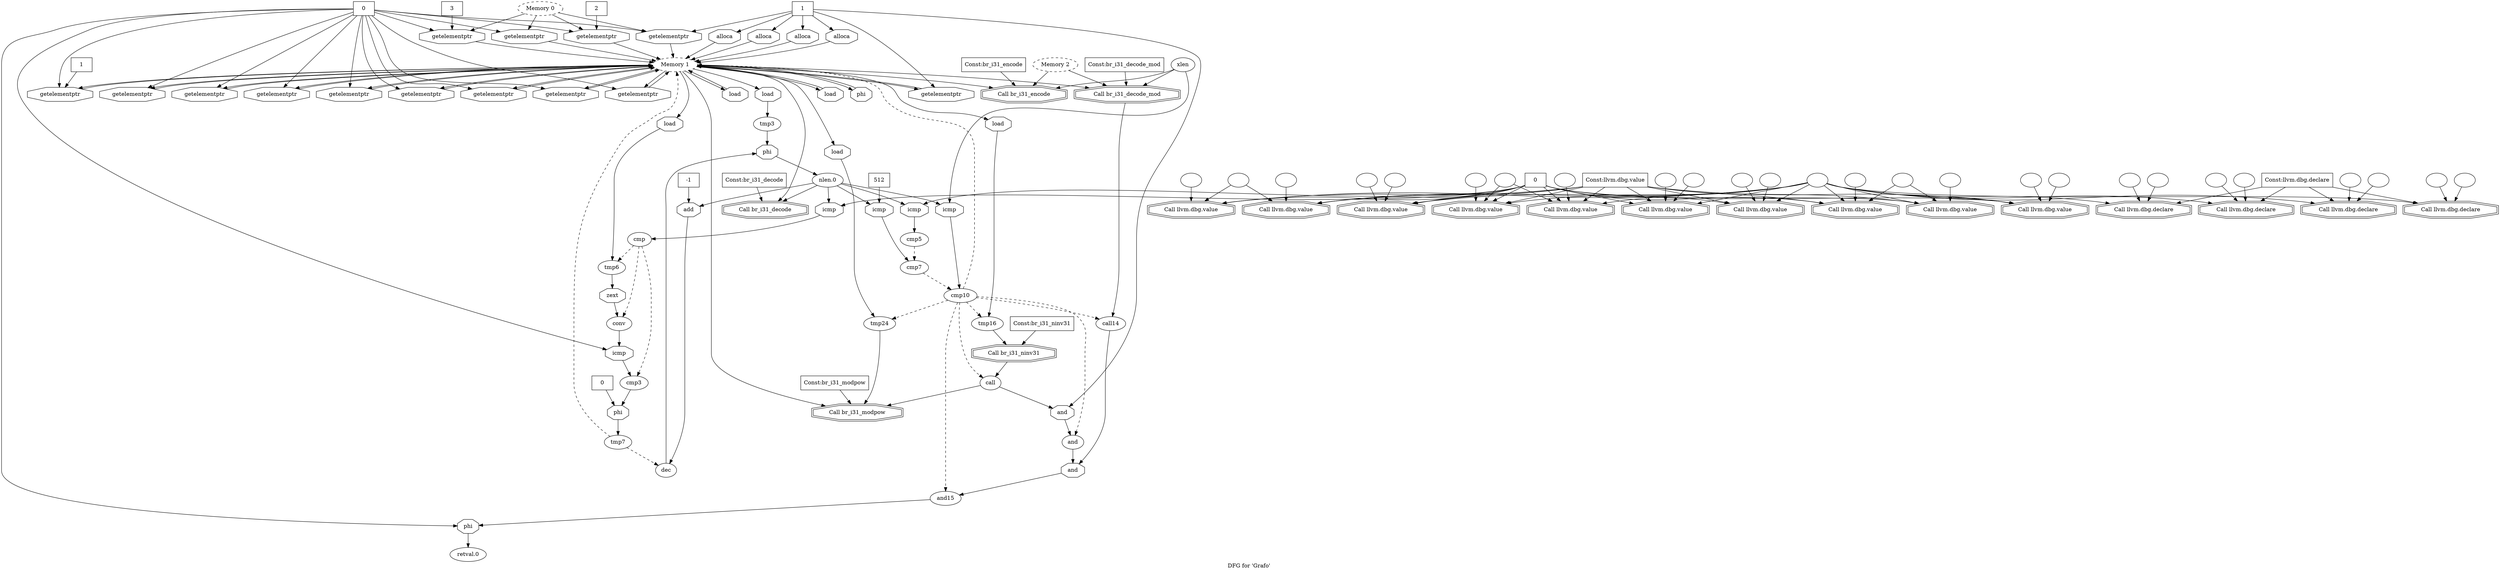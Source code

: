 digraph "DFG for 'Grafo'  "{
label="DFG for 'Grafo' ";
node_1[shape=octagon,style=solid,label="alloca"]
node_0[shape=ellipse,style=dashed,label="Memory 1"]
"node_1"->"node_0"
node_34[shape=octagon,style=solid,label="load"]
"node_0"->"node_34"
node_40[shape=octagon,style=solid,label="load"]
"node_0"->"node_40"
node_44[shape=octagon,style=solid,label="phi"]
"node_0"->"node_44"
node_45[shape=octagon,style=solid,label="getelementptr"]
"node_0"->"node_45"
node_54[shape=octagon,style=solid,label="load"]
"node_0"->"node_54"
node_74[shape=octagon,style=solid,label="getelementptr"]
"node_0"->"node_74"
node_75[shape=doubleoctagon,style=solid,label="Call br_i31_decode"]
"node_0"->"node_75"
node_77[shape=octagon,style=solid,label="getelementptr"]
"node_0"->"node_77"
node_80[shape=octagon,style=solid,label="load"]
"node_0"->"node_80"
node_92[shape=octagon,style=solid,label="getelementptr"]
"node_0"->"node_92"
node_93[shape=octagon,style=solid,label="getelementptr"]
"node_0"->"node_93"
node_95[shape=doubleoctagon,style=solid,label="Call br_i31_decode_mod"]
"node_0"->"node_95"
node_102[shape=octagon,style=solid,label="getelementptr"]
"node_0"->"node_102"
node_105[shape=octagon,style=solid,label="load"]
"node_0"->"node_105"
node_109[shape=octagon,style=solid,label="load"]
"node_0"->"node_109"
node_110[shape=octagon,style=solid,label="getelementptr"]
"node_0"->"node_110"
node_111[shape=octagon,style=solid,label="getelementptr"]
"node_0"->"node_111"
node_112[shape=octagon,style=solid,label="getelementptr"]
"node_0"->"node_112"
node_113[shape=doubleoctagon,style=solid,label="Call br_i31_modpow"]
"node_0"->"node_113"
node_115[shape=octagon,style=solid,label="getelementptr"]
"node_0"->"node_115"
node_116[shape=doubleoctagon,style=solid,label="Call br_i31_encode"]
"node_0"->"node_116"
node_3[shape=octagon,style=solid,label="alloca"]
"node_3"->"node_0"
node_2[shape=box,style=solid,label="1"]
"node_2"->"node_1"
"node_2"->"node_3"
node_88[shape=octagon,style=solid,label="and"]
"node_2"->"node_88"
node_5[shape=octagon,style=solid,label="alloca"]
"node_2"->"node_5"
node_4[shape=octagon,style=solid,label="alloca"]
"node_2"->"node_4"
node_38[shape=octagon,style=solid,label="getelementptr"]
"node_2"->"node_38"
"node_2"->"node_45"
node_8[shape=box,style=solid,label="0"]
node_12[shape=doubleoctagon,style=solid,label="Call llvm.dbg.value"]
"node_8"->"node_12"
node_15[shape=doubleoctagon,style=solid,label="Call llvm.dbg.value"]
"node_8"->"node_15"
node_6[shape=doubleoctagon,style=solid,label="Call llvm.dbg.value"]
"node_8"->"node_6"
node_35[shape=doubleoctagon,style=solid,label="Call llvm.dbg.value"]
"node_8"->"node_35"
node_41[shape=doubleoctagon,style=solid,label="Call llvm.dbg.value"]
"node_8"->"node_41"
node_52[shape=octagon,style=solid,label="icmp"]
"node_8"->"node_52"
node_62[shape=doubleoctagon,style=solid,label="Call llvm.dbg.value"]
"node_8"->"node_62"
node_64[shape=doubleoctagon,style=solid,label="Call llvm.dbg.value"]
"node_8"->"node_64"
node_67[shape=octagon,style=solid,label="icmp"]
"node_8"->"node_67"
node_84[shape=doubleoctagon,style=solid,label="Call llvm.dbg.value"]
"node_8"->"node_84"
node_89[shape=doubleoctagon,style=solid,label="Call llvm.dbg.value"]
"node_8"->"node_89"
node_100[shape=doubleoctagon,style=solid,label="Call llvm.dbg.value"]
"node_8"->"node_100"
node_9[shape=ellipse,style=solid,label=""]
"node_9"->"node_6"
node_10[shape=ellipse,style=solid,label=""]
"node_10"->"node_12"
"node_10"->"node_15"
"node_10"->"node_6"
node_18[shape=doubleoctagon,style=solid,label="Call llvm.dbg.declare"]
"node_10"->"node_18"
node_22[shape=doubleoctagon,style=solid,label="Call llvm.dbg.declare"]
"node_10"->"node_22"
node_25[shape=doubleoctagon,style=solid,label="Call llvm.dbg.declare"]
"node_10"->"node_25"
node_28[shape=doubleoctagon,style=solid,label="Call llvm.dbg.declare"]
"node_10"->"node_28"
"node_10"->"node_35"
"node_10"->"node_41"
"node_10"->"node_62"
"node_10"->"node_64"
"node_10"->"node_84"
"node_10"->"node_89"
"node_10"->"node_100"
node_11[shape=box,style=solid,label="Const:llvm.dbg.value"]
"node_11"->"node_12"
"node_11"->"node_15"
"node_11"->"node_6"
"node_11"->"node_35"
"node_11"->"node_41"
"node_11"->"node_62"
"node_11"->"node_64"
"node_11"->"node_84"
"node_11"->"node_89"
"node_11"->"node_100"
node_13[shape=ellipse,style=solid,label=""]
"node_13"->"node_12"
node_14[shape=ellipse,style=solid,label=""]
"node_14"->"node_12"
node_7[shape=ellipse,style=solid,label=""]
"node_7"->"node_6"
node_87[shape=ellipse,style=solid,label="and"]
node_99[shape=octagon,style=solid,label="and"]
"node_87"->"node_99"
"node_88"->"node_87"
"node_5"->"node_0"
node_107[shape=box,style=solid,label="3"]
node_106[shape=octagon,style=solid,label="getelementptr"]
"node_107"->"node_106"
node_108[shape=ellipse,style=solid,label="tmp24"]
"node_108"->"node_113"
"node_4"->"node_0"
node_16[shape=ellipse,style=solid,label=""]
"node_16"->"node_15"
node_17[shape=ellipse,style=solid,label=""]
"node_17"->"node_15"
node_19[shape=ellipse,style=solid,label=""]
"node_19"->"node_18"
node_20[shape=ellipse,style=solid,label=""]
"node_20"->"node_18"
node_21[shape=box,style=solid,label="Const:llvm.dbg.declare"]
"node_21"->"node_18"
"node_21"->"node_22"
"node_21"->"node_25"
"node_21"->"node_28"
node_23[shape=ellipse,style=solid,label=""]
"node_23"->"node_22"
node_24[shape=ellipse,style=solid,label=""]
"node_24"->"node_22"
node_26[shape=ellipse,style=solid,label=""]
"node_26"->"node_25"
node_27[shape=ellipse,style=solid,label=""]
"node_27"->"node_25"
node_29[shape=ellipse,style=solid,label=""]
"node_29"->"node_28"
node_30[shape=ellipse,style=solid,label=""]
"node_30"->"node_28"
node_31[shape=octagon,style=solid,label="getelementptr"]
"node_31"->"node_0"
node_32[shape=ellipse,style=dashed,label="Memory 0"]
"node_32"->"node_31"
"node_32"->"node_38"
node_103[shape=octagon,style=solid,label="getelementptr"]
"node_32"->"node_103"
"node_32"->"node_106"
node_33[shape=box,style=solid,label="0"]
"node_33"->"node_31"
"node_33"->"node_38"
node_58[shape=octagon,style=solid,label="icmp"]
"node_33"->"node_58"
"node_33"->"node_74"
"node_33"->"node_77"
"node_33"->"node_92"
"node_33"->"node_93"
"node_33"->"node_102"
"node_33"->"node_103"
"node_33"->"node_106"
"node_33"->"node_110"
"node_33"->"node_111"
"node_33"->"node_112"
"node_33"->"node_115"
node_119[shape=octagon,style=solid,label="phi"]
"node_33"->"node_119"
"node_34"->"node_0"
node_36[shape=ellipse,style=solid,label=""]
"node_36"->"node_35"
node_37[shape=ellipse,style=solid,label=""]
"node_37"->"node_35"
"node_37"->"node_62"
"node_38"->"node_0"
node_39[shape=ellipse,style=solid,label="tmp3"]
node_47[shape=octagon,style=solid,label="phi"]
"node_39"->"node_47"
"node_40"->"node_39"
node_42[shape=ellipse,style=solid,label=""]
"node_42"->"node_41"
node_43[shape=ellipse,style=solid,label=""]
"node_43"->"node_41"
"node_43"->"node_64"
"node_44"->"node_0"
"node_45"->"node_0"
node_46[shape=ellipse,style=solid,label="nlen.0"]
node_49[shape=octagon,style=solid,label="add"]
"node_46"->"node_49"
"node_46"->"node_52"
"node_46"->"node_67"
node_69[shape=octagon,style=solid,label="icmp"]
"node_46"->"node_69"
node_72[shape=octagon,style=solid,label="icmp"]
"node_46"->"node_72"
"node_46"->"node_75"
"node_47"->"node_46"
node_48[shape=ellipse,style=solid,label="dec"]
"node_48"->"node_47"
"node_49"->"node_48"
node_50[shape=box,style=solid,label="-1"]
"node_50"->"node_49"
node_51[shape=ellipse,style=solid,label="cmp"]
node_53[shape=ellipse,style=solid,label="tmp6"]
"node_51"->"node_53" [style=dashed]
node_55[shape=ellipse,style=solid,label="conv"]
"node_51"->"node_55" [style=dashed]
node_57[shape=ellipse,style=solid,label="cmp3"]
"node_51"->"node_57" [style=dashed]
"node_52"->"node_51"
node_56[shape=octagon,style=solid,label="zext"]
"node_53"->"node_56"
"node_54"->"node_53"
"node_55"->"node_58"
"node_56"->"node_55"
node_60[shape=octagon,style=solid,label="phi"]
"node_57"->"node_60"
"node_58"->"node_57"
node_59[shape=ellipse,style=solid,label="tmp7"]
"node_59"->"node_0" [style=dashed]
"node_59"->"node_48" [style=dashed]
"node_60"->"node_59"
node_61[shape=box,style=solid,label="0"]
"node_61"->"node_60"
node_63[shape=ellipse,style=solid,label=""]
"node_63"->"node_62"
node_65[shape=ellipse,style=solid,label=""]
"node_65"->"node_64"
node_66[shape=ellipse,style=solid,label="cmp5"]
node_68[shape=ellipse,style=solid,label="cmp7"]
"node_66"->"node_68" [style=dashed]
"node_67"->"node_66"
node_71[shape=ellipse,style=solid,label="cmp10"]
"node_68"->"node_71" [style=dashed]
"node_69"->"node_68"
node_70[shape=box,style=solid,label="512"]
"node_70"->"node_69"
"node_71"->"node_0" [style=dashed]
"node_71"->"node_87" [style=dashed]
"node_71"->"node_108" [style=dashed]
node_79[shape=ellipse,style=solid,label="tmp16"]
"node_71"->"node_79" [style=dashed]
node_81[shape=ellipse,style=solid,label="call"]
"node_71"->"node_81" [style=dashed]
node_94[shape=ellipse,style=solid,label="call14"]
"node_71"->"node_94" [style=dashed]
node_98[shape=ellipse,style=solid,label="and15"]
"node_71"->"node_98" [style=dashed]
"node_72"->"node_71"
node_73[shape=ellipse,style=solid,label="xlen"]
"node_73"->"node_72"
"node_73"->"node_95"
"node_73"->"node_116"
"node_74"->"node_0"
node_76[shape=box,style=solid,label="Const:br_i31_decode"]
"node_76"->"node_75"
"node_77"->"node_0"
node_78[shape=box,style=solid,label="1"]
"node_78"->"node_77"
node_82[shape=doubleoctagon,style=solid,label="Call br_i31_ninv31"]
"node_79"->"node_82"
"node_80"->"node_79"
"node_81"->"node_88"
"node_81"->"node_113"
"node_82"->"node_81"
node_83[shape=box,style=solid,label="Const:br_i31_ninv31"]
"node_83"->"node_82"
node_85[shape=ellipse,style=solid,label=""]
"node_85"->"node_84"
node_86[shape=ellipse,style=solid,label=""]
"node_86"->"node_84"
node_90[shape=ellipse,style=solid,label=""]
"node_90"->"node_89"
node_91[shape=ellipse,style=solid,label=""]
"node_91"->"node_89"
"node_91"->"node_100"
"node_92"->"node_0"
"node_93"->"node_0"
"node_94"->"node_99"
"node_95"->"node_94"
node_96[shape=ellipse,style=dashed,label="Memory 2"]
"node_96"->"node_95"
"node_96"->"node_116"
node_97[shape=box,style=solid,label="Const:br_i31_decode_mod"]
"node_97"->"node_95"
"node_98"->"node_119"
"node_99"->"node_98"
node_101[shape=ellipse,style=solid,label=""]
"node_101"->"node_100"
"node_102"->"node_0"
"node_103"->"node_0"
node_104[shape=box,style=solid,label="2"]
"node_104"->"node_103"
"node_105"->"node_0"
"node_106"->"node_0"
"node_109"->"node_108"
"node_110"->"node_0"
"node_111"->"node_0"
"node_112"->"node_0"
node_114[shape=box,style=solid,label="Const:br_i31_modpow"]
"node_114"->"node_113"
"node_115"->"node_0"
node_117[shape=box,style=solid,label="Const:br_i31_encode"]
"node_117"->"node_116"
node_118[shape=ellipse,style=solid,label="retval.0"]
"node_119"->"node_118"
}

